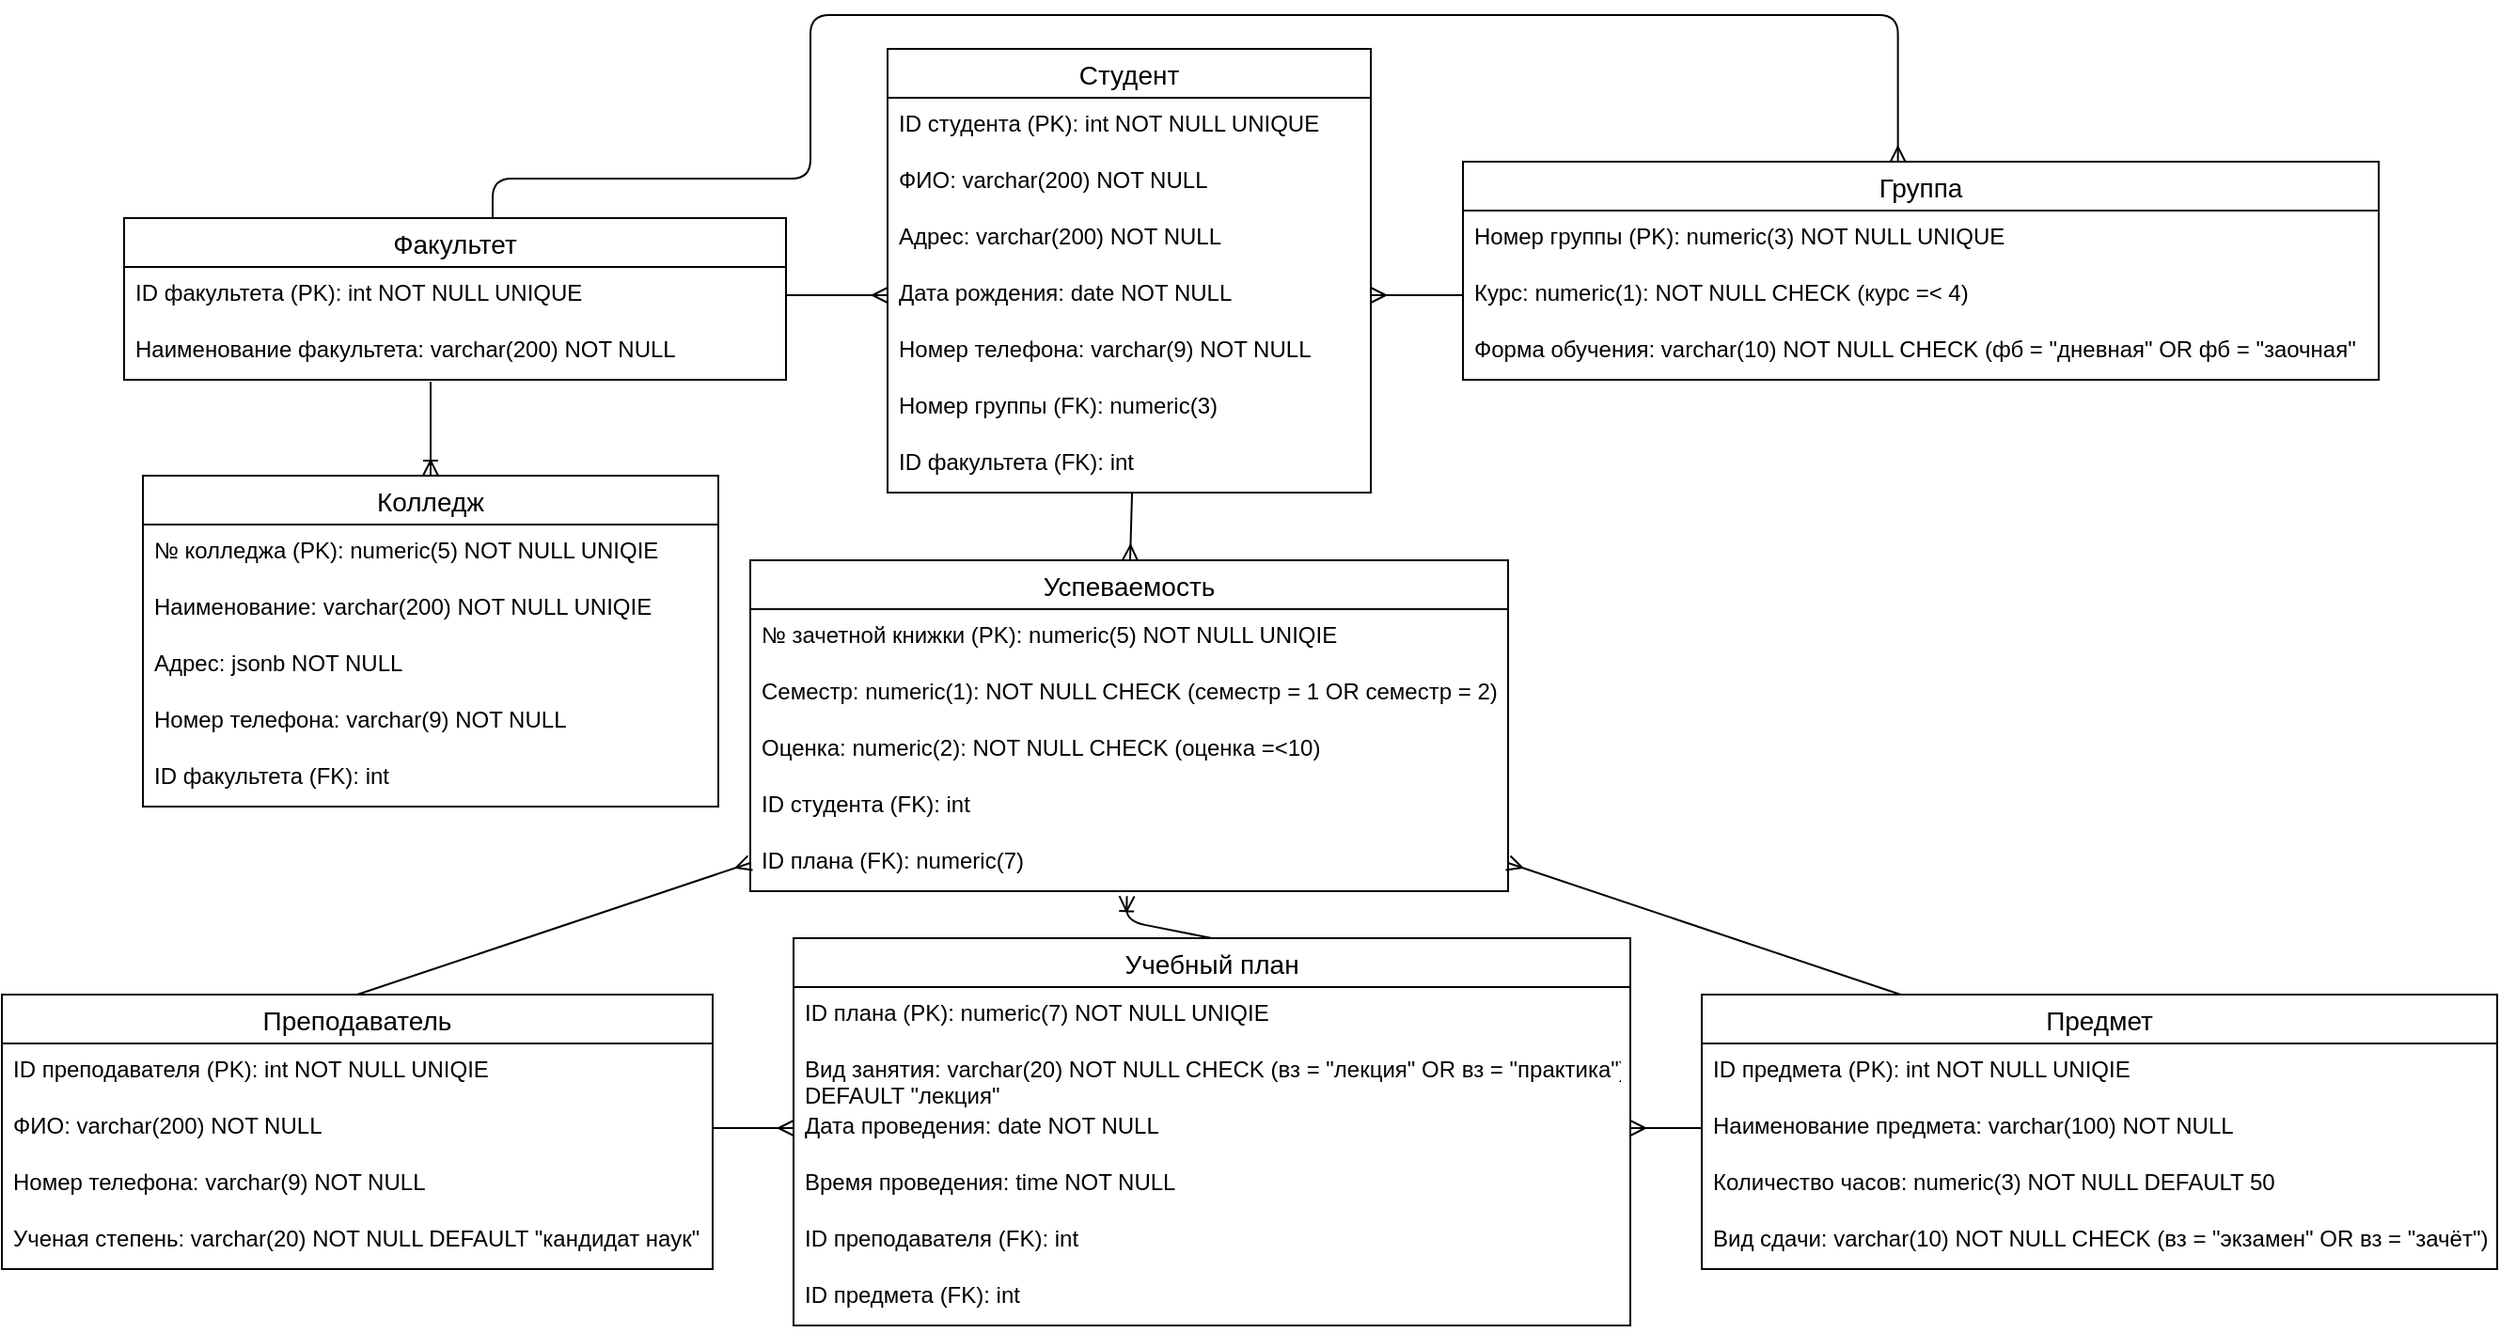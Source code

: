 <mxfile version="14.4.3" type="device"><diagram id="hoTWWa2IXOo2q0hfPsh7" name="Страница 1"><mxGraphModel dx="1696" dy="1155" grid="0" gridSize="10" guides="1" tooltips="1" connect="1" arrows="1" fold="1" page="0" pageScale="1" pageWidth="827" pageHeight="1169" math="0" shadow="0"><root><mxCell id="0"/><mxCell id="1" parent="0"/><mxCell id="8812Ma8ZY2AW798Y6x_G-1" value="Студент" style="swimlane;fontStyle=0;childLayout=stackLayout;horizontal=1;startSize=26;horizontalStack=0;resizeParent=1;resizeParentMax=0;resizeLast=0;collapsible=1;marginBottom=0;align=center;fontSize=14;" parent="1" vertex="1"><mxGeometry x="363" y="-108" width="257" height="236" as="geometry"><mxRectangle x="247" y="4" width="80" height="26" as="alternateBounds"/></mxGeometry></mxCell><mxCell id="8812Ma8ZY2AW798Y6x_G-31" value="ID студента (PK): int NOT NULL UNIQUE" style="text;strokeColor=none;fillColor=none;spacingLeft=4;spacingRight=4;overflow=hidden;rotatable=0;points=[[0,0.5],[1,0.5]];portConstraint=eastwest;fontSize=12;" parent="8812Ma8ZY2AW798Y6x_G-1" vertex="1"><mxGeometry y="26" width="257" height="30" as="geometry"/></mxCell><mxCell id="8812Ma8ZY2AW798Y6x_G-2" value="ФИО: varchar(200) NOT NULL" style="text;strokeColor=none;fillColor=none;spacingLeft=4;spacingRight=4;overflow=hidden;rotatable=0;points=[[0,0.5],[1,0.5]];portConstraint=eastwest;fontSize=12;" parent="8812Ma8ZY2AW798Y6x_G-1" vertex="1"><mxGeometry y="56" width="257" height="30" as="geometry"/></mxCell><mxCell id="8812Ma8ZY2AW798Y6x_G-3" value="Адрес: varchar(200) NOT NULL" style="text;strokeColor=none;fillColor=none;spacingLeft=4;spacingRight=4;overflow=hidden;rotatable=0;points=[[0,0.5],[1,0.5]];portConstraint=eastwest;fontSize=12;" parent="8812Ma8ZY2AW798Y6x_G-1" vertex="1"><mxGeometry y="86" width="257" height="30" as="geometry"/></mxCell><mxCell id="8812Ma8ZY2AW798Y6x_G-4" value="Дата рождения: date NOT NULL" style="text;strokeColor=none;fillColor=none;spacingLeft=4;spacingRight=4;overflow=hidden;rotatable=0;points=[[0,0.5],[1,0.5]];portConstraint=eastwest;fontSize=12;" parent="8812Ma8ZY2AW798Y6x_G-1" vertex="1"><mxGeometry y="116" width="257" height="30" as="geometry"/></mxCell><mxCell id="8812Ma8ZY2AW798Y6x_G-49" value="Номер телефона: varchar(9) NOT NULL" style="text;strokeColor=none;fillColor=none;spacingLeft=4;spacingRight=4;overflow=hidden;rotatable=0;points=[[0,0.5],[1,0.5]];portConstraint=eastwest;fontSize=12;" parent="8812Ma8ZY2AW798Y6x_G-1" vertex="1"><mxGeometry y="146" width="257" height="30" as="geometry"/></mxCell><mxCell id="3EADicEyoz323aWPwTlz-26" value="Номер группы (FK): numeric(3)" style="text;strokeColor=none;fillColor=none;spacingLeft=4;spacingRight=4;overflow=hidden;rotatable=0;points=[[0,0.5],[1,0.5]];portConstraint=eastwest;fontSize=12;" parent="8812Ma8ZY2AW798Y6x_G-1" vertex="1"><mxGeometry y="176" width="257" height="30" as="geometry"/></mxCell><mxCell id="3EADicEyoz323aWPwTlz-25" value="ID факультета (FK): int" style="text;strokeColor=none;fillColor=none;spacingLeft=4;spacingRight=4;overflow=hidden;rotatable=0;points=[[0,0.5],[1,0.5]];portConstraint=eastwest;fontSize=12;" parent="8812Ma8ZY2AW798Y6x_G-1" vertex="1"><mxGeometry y="206" width="257" height="30" as="geometry"/></mxCell><mxCell id="8812Ma8ZY2AW798Y6x_G-18" value="Учебный план" style="swimlane;fontStyle=0;childLayout=stackLayout;horizontal=1;startSize=26;horizontalStack=0;resizeParent=1;resizeParentMax=0;resizeLast=0;collapsible=1;marginBottom=0;align=center;fontSize=14;" parent="1" vertex="1"><mxGeometry x="313" y="365" width="445" height="206" as="geometry"><mxRectangle x="218" y="426" width="104" height="26" as="alternateBounds"/></mxGeometry></mxCell><mxCell id="8812Ma8ZY2AW798Y6x_G-32" value="ID плана (PK): numeric(7) NOT NULL UNIQIE" style="text;strokeColor=none;fillColor=none;spacingLeft=4;spacingRight=4;overflow=hidden;rotatable=0;points=[[0,0.5],[1,0.5]];portConstraint=eastwest;fontSize=12;" parent="8812Ma8ZY2AW798Y6x_G-18" vertex="1"><mxGeometry y="26" width="445" height="30" as="geometry"/></mxCell><mxCell id="3EADicEyoz323aWPwTlz-14" value="Вид занятия: varchar(20) NOT NULL CHECK (вз = &quot;лекция&quot; OR вз = &quot;практика&quot;) &#10;DEFAULT &quot;лекция&quot;" style="text;strokeColor=none;fillColor=none;spacingLeft=4;spacingRight=4;overflow=hidden;rotatable=0;points=[[0,0.5],[1,0.5]];portConstraint=eastwest;fontSize=12;" parent="8812Ma8ZY2AW798Y6x_G-18" vertex="1"><mxGeometry y="56" width="445" height="30" as="geometry"/></mxCell><mxCell id="8812Ma8ZY2AW798Y6x_G-20" value="Дата проведения: date NOT NULL" style="text;strokeColor=none;fillColor=none;spacingLeft=4;spacingRight=4;overflow=hidden;rotatable=0;points=[[0,0.5],[1,0.5]];portConstraint=eastwest;fontSize=12;" parent="8812Ma8ZY2AW798Y6x_G-18" vertex="1"><mxGeometry y="86" width="445" height="30" as="geometry"/></mxCell><mxCell id="8812Ma8ZY2AW798Y6x_G-21" value="Время проведения: time NOT NULL" style="text;strokeColor=none;fillColor=none;spacingLeft=4;spacingRight=4;overflow=hidden;rotatable=0;points=[[0,0.5],[1,0.5]];portConstraint=eastwest;fontSize=12;" parent="8812Ma8ZY2AW798Y6x_G-18" vertex="1"><mxGeometry y="116" width="445" height="30" as="geometry"/></mxCell><mxCell id="3EADicEyoz323aWPwTlz-28" value="ID преподавателя (FK): int" style="text;strokeColor=none;fillColor=none;spacingLeft=4;spacingRight=4;overflow=hidden;rotatable=0;points=[[0,0.5],[1,0.5]];portConstraint=eastwest;fontSize=12;" parent="8812Ma8ZY2AW798Y6x_G-18" vertex="1"><mxGeometry y="146" width="445" height="30" as="geometry"/></mxCell><mxCell id="3EADicEyoz323aWPwTlz-29" value="ID предмета (FK): int" style="text;strokeColor=none;fillColor=none;spacingLeft=4;spacingRight=4;overflow=hidden;rotatable=0;points=[[0,0.5],[1,0.5]];portConstraint=eastwest;fontSize=12;" parent="8812Ma8ZY2AW798Y6x_G-18" vertex="1"><mxGeometry y="176" width="445" height="30" as="geometry"/></mxCell><mxCell id="8812Ma8ZY2AW798Y6x_G-33" value="Факультет" style="swimlane;fontStyle=0;childLayout=stackLayout;horizontal=1;startSize=26;horizontalStack=0;resizeParent=1;resizeParentMax=0;resizeLast=0;collapsible=1;marginBottom=0;align=center;fontSize=14;" parent="1" vertex="1"><mxGeometry x="-43" y="-18" width="352" height="86" as="geometry"/></mxCell><mxCell id="8812Ma8ZY2AW798Y6x_G-34" value="ID факультета (PK): int NOT NULL UNIQUE" style="text;strokeColor=none;fillColor=none;spacingLeft=4;spacingRight=4;overflow=hidden;rotatable=0;points=[[0,0.5],[1,0.5]];portConstraint=eastwest;fontSize=12;" parent="8812Ma8ZY2AW798Y6x_G-33" vertex="1"><mxGeometry y="26" width="352" height="30" as="geometry"/></mxCell><mxCell id="8812Ma8ZY2AW798Y6x_G-35" value="Наименование факультета: varchar(200) NOT NULL" style="text;strokeColor=none;fillColor=none;spacingLeft=4;spacingRight=4;overflow=hidden;rotatable=0;points=[[0,0.5],[1,0.5]];portConstraint=eastwest;fontSize=12;" parent="8812Ma8ZY2AW798Y6x_G-33" vertex="1"><mxGeometry y="56" width="352" height="30" as="geometry"/></mxCell><mxCell id="8812Ma8ZY2AW798Y6x_G-37" value="Успеваемость" style="swimlane;fontStyle=0;childLayout=stackLayout;horizontal=1;startSize=26;horizontalStack=0;resizeParent=1;resizeParentMax=0;resizeLast=0;collapsible=1;marginBottom=0;align=center;fontSize=14;" parent="1" vertex="1"><mxGeometry x="290" y="164" width="403" height="176" as="geometry"/></mxCell><mxCell id="8812Ma8ZY2AW798Y6x_G-38" value="№ зачетной книжки (PK): numeric(5) NOT NULL UNIQIE" style="text;strokeColor=none;fillColor=none;spacingLeft=4;spacingRight=4;overflow=hidden;rotatable=0;points=[[0,0.5],[1,0.5]];portConstraint=eastwest;fontSize=12;" parent="8812Ma8ZY2AW798Y6x_G-37" vertex="1"><mxGeometry y="26" width="403" height="30" as="geometry"/></mxCell><mxCell id="8812Ma8ZY2AW798Y6x_G-41" value="Семестр: numeric(1): NOT NULL CHECK (семестр = 1 OR семестр = 2)" style="text;strokeColor=none;fillColor=none;spacingLeft=4;spacingRight=4;overflow=hidden;rotatable=0;points=[[0,0.5],[1,0.5]];portConstraint=eastwest;fontSize=12;" parent="8812Ma8ZY2AW798Y6x_G-37" vertex="1"><mxGeometry y="56" width="403" height="30" as="geometry"/></mxCell><mxCell id="8812Ma8ZY2AW798Y6x_G-42" value="Оценка: numeric(2): NOT NULL CHECK (оценка =&lt;10)" style="text;strokeColor=none;fillColor=none;spacingLeft=4;spacingRight=4;overflow=hidden;rotatable=0;points=[[0,0.5],[1,0.5]];portConstraint=eastwest;fontSize=12;" parent="8812Ma8ZY2AW798Y6x_G-37" vertex="1"><mxGeometry y="86" width="403" height="30" as="geometry"/></mxCell><mxCell id="3EADicEyoz323aWPwTlz-27" value="ID студента (FK): int" style="text;strokeColor=none;fillColor=none;spacingLeft=4;spacingRight=4;overflow=hidden;rotatable=0;points=[[0,0.5],[1,0.5]];portConstraint=eastwest;fontSize=12;" parent="8812Ma8ZY2AW798Y6x_G-37" vertex="1"><mxGeometry y="116" width="403" height="30" as="geometry"/></mxCell><mxCell id="3EADicEyoz323aWPwTlz-31" value="ID плана (FK): numeric(7)" style="text;strokeColor=none;fillColor=none;spacingLeft=4;spacingRight=4;overflow=hidden;rotatable=0;points=[[0,0.5],[1,0.5]];portConstraint=eastwest;fontSize=12;" parent="8812Ma8ZY2AW798Y6x_G-37" vertex="1"><mxGeometry y="146" width="403" height="30" as="geometry"/></mxCell><mxCell id="8812Ma8ZY2AW798Y6x_G-43" value="Преподаватель" style="swimlane;fontStyle=0;childLayout=stackLayout;horizontal=1;startSize=26;horizontalStack=0;resizeParent=1;resizeParentMax=0;resizeLast=0;collapsible=1;marginBottom=0;align=center;fontSize=14;" parent="1" vertex="1"><mxGeometry x="-108" y="395" width="378" height="146" as="geometry"/></mxCell><mxCell id="8812Ma8ZY2AW798Y6x_G-44" value="ID преподавателя (PK): int NOT NULL UNIQIE" style="text;strokeColor=none;fillColor=none;spacingLeft=4;spacingRight=4;overflow=hidden;rotatable=0;points=[[0,0.5],[1,0.5]];portConstraint=eastwest;fontSize=12;" parent="8812Ma8ZY2AW798Y6x_G-43" vertex="1"><mxGeometry y="26" width="378" height="30" as="geometry"/></mxCell><mxCell id="8812Ma8ZY2AW798Y6x_G-45" value="ФИО: varchar(200) NOT NULL" style="text;strokeColor=none;fillColor=none;spacingLeft=4;spacingRight=4;overflow=hidden;rotatable=0;points=[[0,0.5],[1,0.5]];portConstraint=eastwest;fontSize=12;" parent="8812Ma8ZY2AW798Y6x_G-43" vertex="1"><mxGeometry y="56" width="378" height="30" as="geometry"/></mxCell><mxCell id="8812Ma8ZY2AW798Y6x_G-46" value="Номер телефона: varchar(9) NOT NULL" style="text;strokeColor=none;fillColor=none;spacingLeft=4;spacingRight=4;overflow=hidden;rotatable=0;points=[[0,0.5],[1,0.5]];portConstraint=eastwest;fontSize=12;" parent="8812Ma8ZY2AW798Y6x_G-43" vertex="1"><mxGeometry y="86" width="378" height="30" as="geometry"/></mxCell><mxCell id="8812Ma8ZY2AW798Y6x_G-47" value="Ученая степень: varchar(20) NOT NULL DEFAULT &quot;кандидат наук&quot;" style="text;strokeColor=none;fillColor=none;spacingLeft=4;spacingRight=4;overflow=hidden;rotatable=0;points=[[0,0.5],[1,0.5]];portConstraint=eastwest;fontSize=12;" parent="8812Ma8ZY2AW798Y6x_G-43" vertex="1"><mxGeometry y="116" width="378" height="30" as="geometry"/></mxCell><mxCell id="8812Ma8ZY2AW798Y6x_G-51" value="Колледж" style="swimlane;fontStyle=0;childLayout=stackLayout;horizontal=1;startSize=26;horizontalStack=0;resizeParent=1;resizeParentMax=0;resizeLast=0;collapsible=1;marginBottom=0;align=center;fontSize=14;" parent="1" vertex="1"><mxGeometry x="-33" y="119" width="306" height="176" as="geometry"/></mxCell><mxCell id="8812Ma8ZY2AW798Y6x_G-52" value="№ колледжа (PK): numeric(5) NOT NULL UNIQIE" style="text;strokeColor=none;fillColor=none;spacingLeft=4;spacingRight=4;overflow=hidden;rotatable=0;points=[[0,0.5],[1,0.5]];portConstraint=eastwest;fontSize=12;" parent="8812Ma8ZY2AW798Y6x_G-51" vertex="1"><mxGeometry y="26" width="306" height="30" as="geometry"/></mxCell><mxCell id="8812Ma8ZY2AW798Y6x_G-53" value="Наименование: varchar(200) NOT NULL UNIQIE" style="text;strokeColor=none;fillColor=none;spacingLeft=4;spacingRight=4;overflow=hidden;rotatable=0;points=[[0,0.5],[1,0.5]];portConstraint=eastwest;fontSize=12;" parent="8812Ma8ZY2AW798Y6x_G-51" vertex="1"><mxGeometry y="56" width="306" height="30" as="geometry"/></mxCell><mxCell id="8812Ma8ZY2AW798Y6x_G-54" value="Адрес: jsonb NOT NULL" style="text;strokeColor=none;fillColor=none;spacingLeft=4;spacingRight=4;overflow=hidden;rotatable=0;points=[[0,0.5],[1,0.5]];portConstraint=eastwest;fontSize=12;" parent="8812Ma8ZY2AW798Y6x_G-51" vertex="1"><mxGeometry y="86" width="306" height="30" as="geometry"/></mxCell><mxCell id="8812Ma8ZY2AW798Y6x_G-55" value="Номер телефона: varchar(9) NOT NULL " style="text;strokeColor=none;fillColor=none;spacingLeft=4;spacingRight=4;overflow=hidden;rotatable=0;points=[[0,0.5],[1,0.5]];portConstraint=eastwest;fontSize=12;" parent="8812Ma8ZY2AW798Y6x_G-51" vertex="1"><mxGeometry y="116" width="306" height="30" as="geometry"/></mxCell><mxCell id="3EADicEyoz323aWPwTlz-24" value="ID факультета (FK): int" style="text;strokeColor=none;fillColor=none;spacingLeft=4;spacingRight=4;overflow=hidden;rotatable=0;points=[[0,0.5],[1,0.5]];portConstraint=eastwest;fontSize=12;" parent="8812Ma8ZY2AW798Y6x_G-51" vertex="1"><mxGeometry y="146" width="306" height="30" as="geometry"/></mxCell><mxCell id="8812Ma8ZY2AW798Y6x_G-73" value="Группа" style="swimlane;fontStyle=0;childLayout=stackLayout;horizontal=1;startSize=26;horizontalStack=0;resizeParent=1;resizeParentMax=0;resizeLast=0;collapsible=1;marginBottom=0;align=center;fontSize=14;" parent="1" vertex="1"><mxGeometry x="669" y="-48" width="487" height="116" as="geometry"><mxRectangle x="550" y="307" width="71" height="26" as="alternateBounds"/></mxGeometry></mxCell><mxCell id="8812Ma8ZY2AW798Y6x_G-74" value="Номер группы (PK): numeric(3) NOT NULL UNIQUE" style="text;strokeColor=none;fillColor=none;spacingLeft=4;spacingRight=4;overflow=hidden;rotatable=0;points=[[0,0.5],[1,0.5]];portConstraint=eastwest;fontSize=12;" parent="8812Ma8ZY2AW798Y6x_G-73" vertex="1"><mxGeometry y="26" width="487" height="30" as="geometry"/></mxCell><mxCell id="3EADicEyoz323aWPwTlz-3" value="Курс: numeric(1): NOT NULL CHECK (курс =&lt; 4)" style="text;strokeColor=none;fillColor=none;spacingLeft=4;spacingRight=4;overflow=hidden;rotatable=0;points=[[0,0.5],[1,0.5]];portConstraint=eastwest;fontSize=12;" parent="8812Ma8ZY2AW798Y6x_G-73" vertex="1"><mxGeometry y="56" width="487" height="30" as="geometry"/></mxCell><mxCell id="8812Ma8ZY2AW798Y6x_G-75" value="Форма обучения: varchar(10) NOT NULL CHECK (фб = &quot;дневная&quot; OR фб = &quot;заочная&quot;" style="text;strokeColor=none;fillColor=none;spacingLeft=4;spacingRight=4;overflow=hidden;rotatable=0;points=[[0,0.5],[1,0.5]];portConstraint=eastwest;fontSize=12;" parent="8812Ma8ZY2AW798Y6x_G-73" vertex="1"><mxGeometry y="86" width="487" height="30" as="geometry"/></mxCell><mxCell id="3EADicEyoz323aWPwTlz-9" value="Предмет" style="swimlane;fontStyle=0;childLayout=stackLayout;horizontal=1;startSize=26;horizontalStack=0;resizeParent=1;resizeParentMax=0;resizeLast=0;collapsible=1;marginBottom=0;align=center;fontSize=14;" parent="1" vertex="1"><mxGeometry x="796" y="395" width="423" height="146" as="geometry"/></mxCell><mxCell id="3EADicEyoz323aWPwTlz-10" value="ID предмета (PK): int NOT NULL UNIQIE" style="text;strokeColor=none;fillColor=none;spacingLeft=4;spacingRight=4;overflow=hidden;rotatable=0;points=[[0,0.5],[1,0.5]];portConstraint=eastwest;fontSize=12;" parent="3EADicEyoz323aWPwTlz-9" vertex="1"><mxGeometry y="26" width="423" height="30" as="geometry"/></mxCell><mxCell id="3EADicEyoz323aWPwTlz-11" value="Наименование предмета: varchar(100) NOT NULL" style="text;strokeColor=none;fillColor=none;spacingLeft=4;spacingRight=4;overflow=hidden;rotatable=0;points=[[0,0.5],[1,0.5]];portConstraint=eastwest;fontSize=12;" parent="3EADicEyoz323aWPwTlz-9" vertex="1"><mxGeometry y="56" width="423" height="30" as="geometry"/></mxCell><mxCell id="3EADicEyoz323aWPwTlz-12" value="Количество часов: numeric(3) NOT NULL DEFAULT 50" style="text;strokeColor=none;fillColor=none;spacingLeft=4;spacingRight=4;overflow=hidden;rotatable=0;points=[[0,0.5],[1,0.5]];portConstraint=eastwest;fontSize=12;" parent="3EADicEyoz323aWPwTlz-9" vertex="1"><mxGeometry y="86" width="423" height="30" as="geometry"/></mxCell><mxCell id="3EADicEyoz323aWPwTlz-13" value="Вид сдачи: varchar(10) NOT NULL CHECK (вз = &quot;экзамен&quot; OR вз = &quot;зачёт&quot;)" style="text;strokeColor=none;fillColor=none;spacingLeft=4;spacingRight=4;overflow=hidden;rotatable=0;points=[[0,0.5],[1,0.5]];portConstraint=eastwest;fontSize=12;" parent="3EADicEyoz323aWPwTlz-9" vertex="1"><mxGeometry y="116" width="423" height="30" as="geometry"/></mxCell><mxCell id="3EADicEyoz323aWPwTlz-16" value="" style="fontSize=12;html=1;endArrow=ERmany;exitX=1;exitY=0.5;exitDx=0;exitDy=0;entryX=0;entryY=0.5;entryDx=0;entryDy=0;" parent="1" source="8812Ma8ZY2AW798Y6x_G-45" target="8812Ma8ZY2AW798Y6x_G-20" edge="1"><mxGeometry width="100" height="100" relative="1" as="geometry"><mxPoint x="387.5" y="319" as="sourcePoint"/><mxPoint x="487.5" y="219" as="targetPoint"/></mxGeometry></mxCell><mxCell id="3EADicEyoz323aWPwTlz-17" value="" style="fontSize=12;html=1;endArrow=ERmany;exitX=0;exitY=0.5;exitDx=0;exitDy=0;entryX=1;entryY=0.5;entryDx=0;entryDy=0;" parent="1" source="3EADicEyoz323aWPwTlz-11" target="8812Ma8ZY2AW798Y6x_G-20" edge="1"><mxGeometry width="100" height="100" relative="1" as="geometry"><mxPoint x="387.5" y="319" as="sourcePoint"/><mxPoint x="487.5" y="219" as="targetPoint"/></mxGeometry></mxCell><mxCell id="3EADicEyoz323aWPwTlz-18" value="" style="fontSize=12;html=1;endArrow=ERmany;entryX=1;entryY=0.5;entryDx=0;entryDy=0;exitX=0;exitY=0.5;exitDx=0;exitDy=0;" parent="1" source="3EADicEyoz323aWPwTlz-3" target="8812Ma8ZY2AW798Y6x_G-4" edge="1"><mxGeometry width="100" height="100" relative="1" as="geometry"><mxPoint x="687" y="103" as="sourcePoint"/><mxPoint x="368" y="330" as="targetPoint"/></mxGeometry></mxCell><mxCell id="3EADicEyoz323aWPwTlz-19" value="" style="fontSize=12;html=1;endArrow=ERmany;exitX=0.506;exitY=0.986;exitDx=0;exitDy=0;exitPerimeter=0;" parent="1" source="3EADicEyoz323aWPwTlz-25" edge="1"><mxGeometry width="100" height="100" relative="1" as="geometry"><mxPoint x="492" y="132" as="sourcePoint"/><mxPoint x="492" y="164" as="targetPoint"/></mxGeometry></mxCell><mxCell id="3EADicEyoz323aWPwTlz-20" value="" style="fontSize=12;html=1;endArrow=ERoneToMany;entryX=0.5;entryY=0;entryDx=0;entryDy=0;" parent="1" target="8812Ma8ZY2AW798Y6x_G-51" edge="1"><mxGeometry width="100" height="100" relative="1" as="geometry"><mxPoint x="120" y="69" as="sourcePoint"/><mxPoint x="293" y="302" as="targetPoint"/></mxGeometry></mxCell><mxCell id="3EADicEyoz323aWPwTlz-21" value="" style="fontSize=12;html=1;endArrow=ERoneToMany;elbow=vertical;exitX=0.5;exitY=0;exitDx=0;exitDy=0;entryX=0.497;entryY=1.088;entryDx=0;entryDy=0;entryPerimeter=0;" parent="1" source="8812Ma8ZY2AW798Y6x_G-18" target="3EADicEyoz323aWPwTlz-31" edge="1"><mxGeometry width="100" height="100" relative="1" as="geometry"><mxPoint x="342" y="365" as="sourcePoint"/><mxPoint x="412" y="320" as="targetPoint"/><Array as="points"><mxPoint x="490" y="356"/></Array></mxGeometry></mxCell><mxCell id="3EADicEyoz323aWPwTlz-23" value="" style="fontSize=12;html=1;endArrow=ERmany;exitX=1;exitY=0.5;exitDx=0;exitDy=0;entryX=0;entryY=0.5;entryDx=0;entryDy=0;" parent="1" source="8812Ma8ZY2AW798Y6x_G-34" target="8812Ma8ZY2AW798Y6x_G-4" edge="1"><mxGeometry width="100" height="100" relative="1" as="geometry"><mxPoint x="418" y="22" as="sourcePoint"/><mxPoint x="518" y="-78" as="targetPoint"/></mxGeometry></mxCell><mxCell id="wZwm9zoKlUi8AgxXKrVA-1" value="" style="edgeStyle=orthogonalEdgeStyle;fontSize=12;html=1;endArrow=ERmany;entryX=0.475;entryY=0.001;entryDx=0;entryDy=0;entryPerimeter=0;" edge="1" parent="1" target="8812Ma8ZY2AW798Y6x_G-73"><mxGeometry width="100" height="100" relative="1" as="geometry"><mxPoint x="153" y="-18" as="sourcePoint"/><mxPoint x="253" y="-118" as="targetPoint"/><Array as="points"><mxPoint x="153" y="-39"/><mxPoint x="322" y="-39"/><mxPoint x="322" y="-126"/><mxPoint x="900" y="-126"/></Array></mxGeometry></mxCell><mxCell id="wZwm9zoKlUi8AgxXKrVA-5" value="" style="fontSize=12;html=1;endArrow=ERmany;exitX=0.25;exitY=0;exitDx=0;exitDy=0;entryX=1;entryY=0.5;entryDx=0;entryDy=0;" edge="1" parent="1" source="3EADicEyoz323aWPwTlz-9" target="3EADicEyoz323aWPwTlz-31"><mxGeometry width="100" height="100" relative="1" as="geometry"><mxPoint x="832" y="329" as="sourcePoint"/><mxPoint x="932" y="229" as="targetPoint"/></mxGeometry></mxCell><mxCell id="wZwm9zoKlUi8AgxXKrVA-6" value="" style="fontSize=12;html=1;endArrow=ERmany;entryX=0;entryY=0.5;entryDx=0;entryDy=0;exitX=0.5;exitY=0;exitDx=0;exitDy=0;" edge="1" parent="1" source="8812Ma8ZY2AW798Y6x_G-43" target="3EADicEyoz323aWPwTlz-31"><mxGeometry width="100" height="100" relative="1" as="geometry"><mxPoint x="134" y="408" as="sourcePoint"/><mxPoint x="234" y="308" as="targetPoint"/></mxGeometry></mxCell></root></mxGraphModel></diagram></mxfile>